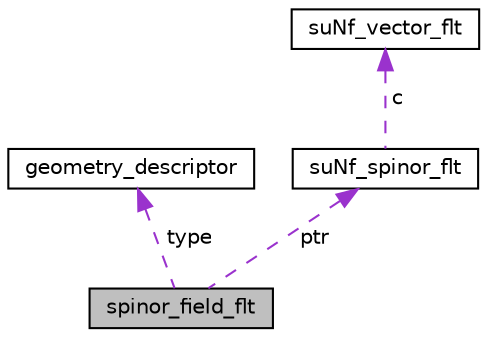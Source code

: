 digraph "spinor_field_flt"
{
 // LATEX_PDF_SIZE
  edge [fontname="Helvetica",fontsize="10",labelfontname="Helvetica",labelfontsize="10"];
  node [fontname="Helvetica",fontsize="10",shape=record];
  Node1 [label="spinor_field_flt",height=0.2,width=0.4,color="black", fillcolor="grey75", style="filled", fontcolor="black",tooltip="Spinor field array containing single precision SU(N_f) spinors in chosen fermion representation."];
  Node2 -> Node1 [dir="back",color="darkorchid3",fontsize="10",style="dashed",label=" type" ];
  Node2 [label="geometry_descriptor",height=0.2,width=0.4,color="black", fillcolor="white", style="filled",URL="$df/da2/structgeometry__descriptor.html",tooltip="This struct should contain all information necessary to perform operations on the local lattice inclu..."];
  Node3 -> Node1 [dir="back",color="darkorchid3",fontsize="10",style="dashed",label=" ptr" ];
  Node3 [label="suNf_spinor_flt",height=0.2,width=0.4,color="black", fillcolor="white", style="filled",URL="$de/def/structsuNf__spinor__flt.html",tooltip=" "];
  Node4 -> Node3 [dir="back",color="darkorchid3",fontsize="10",style="dashed",label=" c" ];
  Node4 [label="suNf_vector_flt",height=0.2,width=0.4,color="black", fillcolor="white", style="filled",URL="$d8/d5b/structsuNf__vector__flt.html",tooltip=" "];
}
